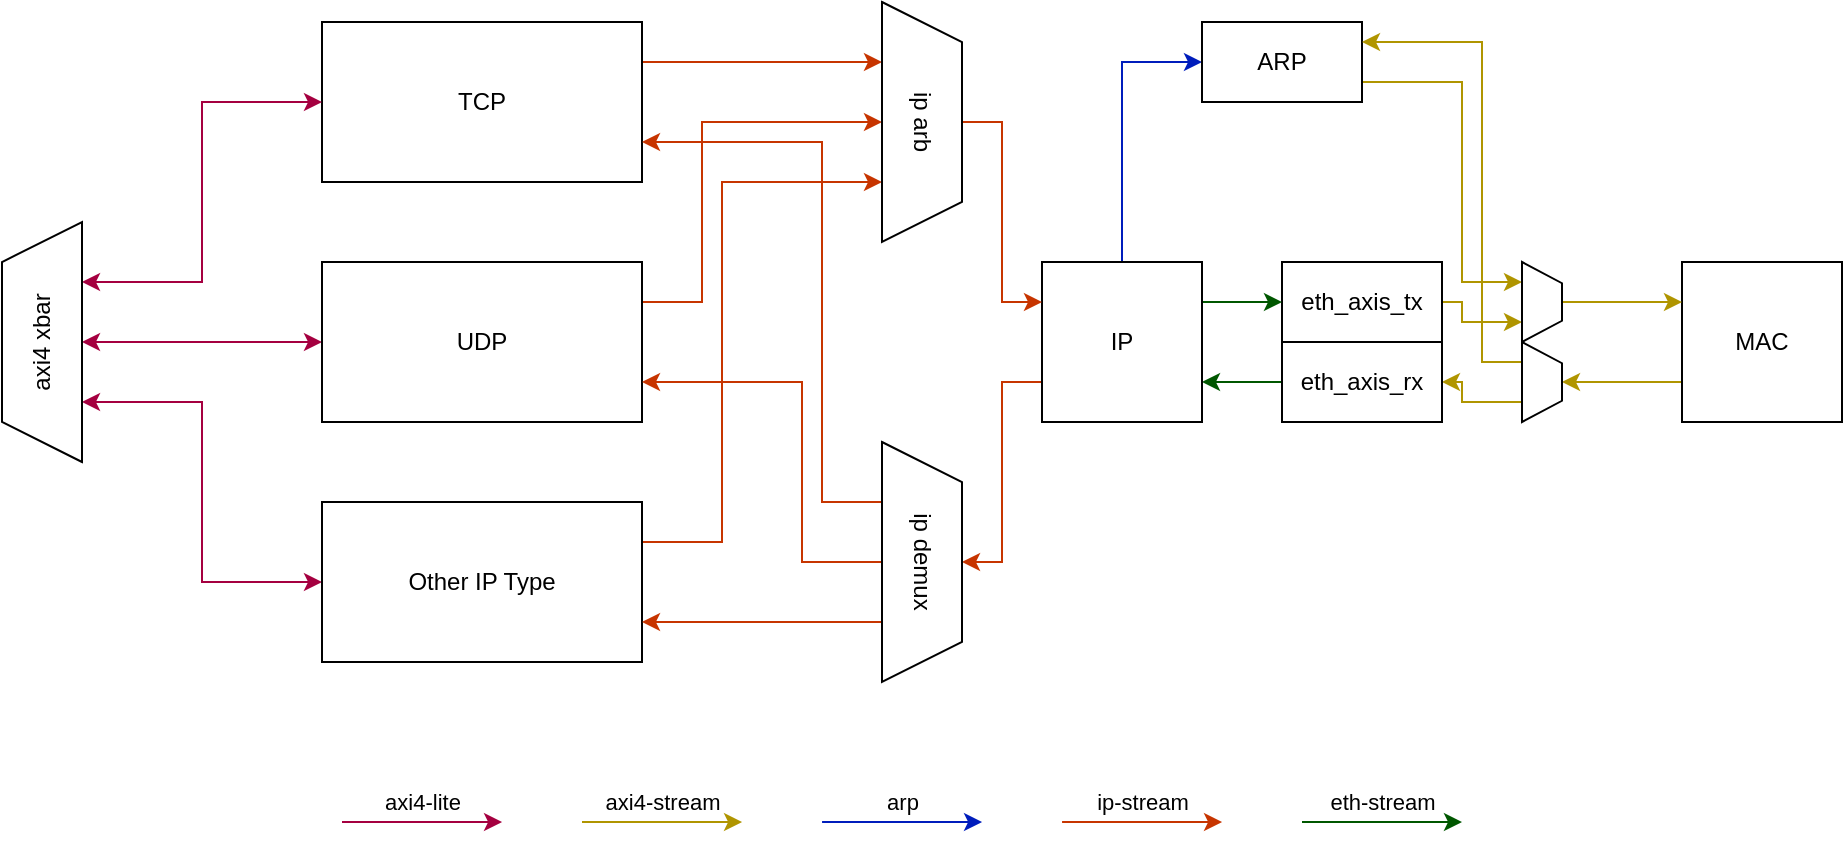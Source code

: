 <mxfile version="21.2.8" type="device">
  <diagram name="Page-1" id="6PukHK6WJVPqU_tSf8UC">
    <mxGraphModel dx="415" dy="285" grid="1" gridSize="10" guides="1" tooltips="1" connect="1" arrows="1" fold="1" page="1" pageScale="1" pageWidth="850" pageHeight="1100" math="0" shadow="0">
      <root>
        <mxCell id="0" />
        <mxCell id="1" parent="0" />
        <mxCell id="xWUiTusR7ZZWym1XTSiP-26" style="edgeStyle=orthogonalEdgeStyle;rounded=0;orthogonalLoop=1;jettySize=auto;html=1;exitX=1;exitY=0.25;exitDx=0;exitDy=0;entryX=0.25;entryY=1;entryDx=0;entryDy=0;fillColor=#fa6800;strokeColor=#C73500;" edge="1" parent="1" source="xWUiTusR7ZZWym1XTSiP-2" target="xWUiTusR7ZZWym1XTSiP-20">
          <mxGeometry relative="1" as="geometry" />
        </mxCell>
        <mxCell id="xWUiTusR7ZZWym1XTSiP-2" value="TCP" style="rounded=0;whiteSpace=wrap;html=1;" vertex="1" parent="1">
          <mxGeometry x="550" y="360" width="160" height="80" as="geometry" />
        </mxCell>
        <mxCell id="xWUiTusR7ZZWym1XTSiP-6" style="edgeStyle=orthogonalEdgeStyle;rounded=0;orthogonalLoop=1;jettySize=auto;html=1;entryX=0;entryY=0.5;entryDx=0;entryDy=0;fillColor=#d80073;strokeColor=#A50040;startArrow=classic;startFill=1;" edge="1" parent="1" source="xWUiTusR7ZZWym1XTSiP-3" target="xWUiTusR7ZZWym1XTSiP-4">
          <mxGeometry relative="1" as="geometry" />
        </mxCell>
        <mxCell id="xWUiTusR7ZZWym1XTSiP-7" style="edgeStyle=orthogonalEdgeStyle;rounded=0;orthogonalLoop=1;jettySize=auto;html=1;exitX=0.75;exitY=1;exitDx=0;exitDy=0;entryX=0;entryY=0.5;entryDx=0;entryDy=0;fillColor=#d80073;strokeColor=#A50040;startArrow=classic;startFill=1;" edge="1" parent="1" source="xWUiTusR7ZZWym1XTSiP-3" target="xWUiTusR7ZZWym1XTSiP-2">
          <mxGeometry relative="1" as="geometry" />
        </mxCell>
        <mxCell id="xWUiTusR7ZZWym1XTSiP-9" style="edgeStyle=orthogonalEdgeStyle;rounded=0;orthogonalLoop=1;jettySize=auto;html=1;exitX=0.25;exitY=1;exitDx=0;exitDy=0;entryX=0;entryY=0.5;entryDx=0;entryDy=0;fillColor=#d80073;strokeColor=#A50040;startArrow=classic;startFill=1;" edge="1" parent="1" source="xWUiTusR7ZZWym1XTSiP-3" target="xWUiTusR7ZZWym1XTSiP-5">
          <mxGeometry relative="1" as="geometry" />
        </mxCell>
        <mxCell id="xWUiTusR7ZZWym1XTSiP-3" value="axi4 xbar" style="shape=trapezoid;perimeter=trapezoidPerimeter;whiteSpace=wrap;html=1;fixedSize=1;rotation=-90;" vertex="1" parent="1">
          <mxGeometry x="350" y="500" width="120" height="40" as="geometry" />
        </mxCell>
        <mxCell id="xWUiTusR7ZZWym1XTSiP-32" style="edgeStyle=orthogonalEdgeStyle;rounded=0;orthogonalLoop=1;jettySize=auto;html=1;exitX=1;exitY=0.25;exitDx=0;exitDy=0;entryX=0.5;entryY=1;entryDx=0;entryDy=0;fillColor=#fa6800;strokeColor=#C73500;" edge="1" parent="1" source="xWUiTusR7ZZWym1XTSiP-4" target="xWUiTusR7ZZWym1XTSiP-20">
          <mxGeometry relative="1" as="geometry">
            <Array as="points">
              <mxPoint x="740" y="500" />
              <mxPoint x="740" y="410" />
            </Array>
          </mxGeometry>
        </mxCell>
        <mxCell id="xWUiTusR7ZZWym1XTSiP-4" value="UDP" style="rounded=0;whiteSpace=wrap;html=1;" vertex="1" parent="1">
          <mxGeometry x="550" y="480" width="160" height="80" as="geometry" />
        </mxCell>
        <mxCell id="xWUiTusR7ZZWym1XTSiP-33" style="edgeStyle=orthogonalEdgeStyle;rounded=0;orthogonalLoop=1;jettySize=auto;html=1;exitX=1;exitY=0.25;exitDx=0;exitDy=0;entryX=0.75;entryY=1;entryDx=0;entryDy=0;fillColor=#fa6800;strokeColor=#C73500;" edge="1" parent="1" source="xWUiTusR7ZZWym1XTSiP-5" target="xWUiTusR7ZZWym1XTSiP-20">
          <mxGeometry relative="1" as="geometry">
            <Array as="points">
              <mxPoint x="750" y="620" />
              <mxPoint x="750" y="440" />
            </Array>
          </mxGeometry>
        </mxCell>
        <mxCell id="xWUiTusR7ZZWym1XTSiP-5" value="Other IP Type" style="rounded=0;whiteSpace=wrap;html=1;" vertex="1" parent="1">
          <mxGeometry x="550" y="600" width="160" height="80" as="geometry" />
        </mxCell>
        <mxCell id="xWUiTusR7ZZWym1XTSiP-14" style="edgeStyle=orthogonalEdgeStyle;rounded=0;orthogonalLoop=1;jettySize=auto;html=1;exitX=0.75;exitY=1;exitDx=0;exitDy=0;entryX=1;entryY=0.5;entryDx=0;entryDy=0;fillColor=#e3c800;strokeColor=#B09500;" edge="1" parent="1" source="xWUiTusR7ZZWym1XTSiP-38" target="xWUiTusR7ZZWym1XTSiP-12">
          <mxGeometry relative="1" as="geometry">
            <Array as="points">
              <mxPoint x="1120" y="550" />
              <mxPoint x="1120" y="540" />
            </Array>
          </mxGeometry>
        </mxCell>
        <mxCell id="xWUiTusR7ZZWym1XTSiP-39" style="edgeStyle=orthogonalEdgeStyle;rounded=0;orthogonalLoop=1;jettySize=auto;html=1;exitX=0;exitY=0.75;exitDx=0;exitDy=0;entryX=0.5;entryY=0;entryDx=0;entryDy=0;fillColor=#e3c800;strokeColor=#B09500;" edge="1" parent="1" source="xWUiTusR7ZZWym1XTSiP-10" target="xWUiTusR7ZZWym1XTSiP-38">
          <mxGeometry relative="1" as="geometry" />
        </mxCell>
        <mxCell id="xWUiTusR7ZZWym1XTSiP-10" value="MAC" style="whiteSpace=wrap;html=1;aspect=fixed;" vertex="1" parent="1">
          <mxGeometry x="1230" y="480" width="80" height="80" as="geometry" />
        </mxCell>
        <mxCell id="xWUiTusR7ZZWym1XTSiP-13" style="edgeStyle=orthogonalEdgeStyle;rounded=0;orthogonalLoop=1;jettySize=auto;html=1;entryX=0;entryY=0.25;entryDx=0;entryDy=0;fillColor=#e3c800;strokeColor=#B09500;exitX=0.5;exitY=0;exitDx=0;exitDy=0;" edge="1" parent="1" source="xWUiTusR7ZZWym1XTSiP-37" target="xWUiTusR7ZZWym1XTSiP-10">
          <mxGeometry relative="1" as="geometry" />
        </mxCell>
        <mxCell id="xWUiTusR7ZZWym1XTSiP-40" style="edgeStyle=orthogonalEdgeStyle;rounded=0;orthogonalLoop=1;jettySize=auto;html=1;entryX=0.75;entryY=1;entryDx=0;entryDy=0;fillColor=#e3c800;strokeColor=#B09500;" edge="1" parent="1" source="xWUiTusR7ZZWym1XTSiP-11" target="xWUiTusR7ZZWym1XTSiP-37">
          <mxGeometry relative="1" as="geometry">
            <Array as="points">
              <mxPoint x="1120" y="500" />
              <mxPoint x="1120" y="510" />
            </Array>
          </mxGeometry>
        </mxCell>
        <mxCell id="xWUiTusR7ZZWym1XTSiP-11" value="eth_axis_tx" style="rounded=0;whiteSpace=wrap;html=1;" vertex="1" parent="1">
          <mxGeometry x="1030" y="480" width="80" height="40" as="geometry" />
        </mxCell>
        <mxCell id="xWUiTusR7ZZWym1XTSiP-19" style="edgeStyle=orthogonalEdgeStyle;rounded=0;orthogonalLoop=1;jettySize=auto;html=1;entryX=1;entryY=0.75;entryDx=0;entryDy=0;fillColor=#008a00;strokeColor=#005700;" edge="1" parent="1" source="xWUiTusR7ZZWym1XTSiP-12" target="xWUiTusR7ZZWym1XTSiP-15">
          <mxGeometry relative="1" as="geometry" />
        </mxCell>
        <mxCell id="xWUiTusR7ZZWym1XTSiP-12" value="eth_axis_rx" style="rounded=0;whiteSpace=wrap;html=1;" vertex="1" parent="1">
          <mxGeometry x="1030" y="520" width="80" height="40" as="geometry" />
        </mxCell>
        <mxCell id="xWUiTusR7ZZWym1XTSiP-16" style="edgeStyle=orthogonalEdgeStyle;rounded=0;orthogonalLoop=1;jettySize=auto;html=1;exitX=1;exitY=0.25;exitDx=0;exitDy=0;entryX=0;entryY=0.5;entryDx=0;entryDy=0;fillColor=#008a00;strokeColor=#005700;" edge="1" parent="1" source="xWUiTusR7ZZWym1XTSiP-15" target="xWUiTusR7ZZWym1XTSiP-11">
          <mxGeometry relative="1" as="geometry" />
        </mxCell>
        <mxCell id="xWUiTusR7ZZWym1XTSiP-24" style="edgeStyle=orthogonalEdgeStyle;rounded=0;orthogonalLoop=1;jettySize=auto;html=1;exitX=0;exitY=0.75;exitDx=0;exitDy=0;entryX=0.5;entryY=0;entryDx=0;entryDy=0;fillColor=#fa6800;strokeColor=#C73500;" edge="1" parent="1" source="xWUiTusR7ZZWym1XTSiP-15" target="xWUiTusR7ZZWym1XTSiP-21">
          <mxGeometry relative="1" as="geometry" />
        </mxCell>
        <mxCell id="xWUiTusR7ZZWym1XTSiP-35" style="edgeStyle=orthogonalEdgeStyle;rounded=0;orthogonalLoop=1;jettySize=auto;html=1;entryX=0;entryY=0.5;entryDx=0;entryDy=0;fillColor=#0050ef;strokeColor=#001DBC;" edge="1" parent="1" source="xWUiTusR7ZZWym1XTSiP-15" target="xWUiTusR7ZZWym1XTSiP-34">
          <mxGeometry relative="1" as="geometry" />
        </mxCell>
        <mxCell id="xWUiTusR7ZZWym1XTSiP-15" value="IP" style="rounded=0;whiteSpace=wrap;html=1;" vertex="1" parent="1">
          <mxGeometry x="910" y="480" width="80" height="80" as="geometry" />
        </mxCell>
        <mxCell id="xWUiTusR7ZZWym1XTSiP-23" style="edgeStyle=orthogonalEdgeStyle;rounded=0;orthogonalLoop=1;jettySize=auto;html=1;entryX=0;entryY=0.25;entryDx=0;entryDy=0;fillColor=#fa6800;strokeColor=#C73500;" edge="1" parent="1" source="xWUiTusR7ZZWym1XTSiP-20" target="xWUiTusR7ZZWym1XTSiP-15">
          <mxGeometry relative="1" as="geometry" />
        </mxCell>
        <mxCell id="xWUiTusR7ZZWym1XTSiP-20" value="ip arb" style="shape=trapezoid;perimeter=trapezoidPerimeter;whiteSpace=wrap;html=1;fixedSize=1;rotation=90;" vertex="1" parent="1">
          <mxGeometry x="790" y="390" width="120" height="40" as="geometry" />
        </mxCell>
        <mxCell id="xWUiTusR7ZZWym1XTSiP-27" style="edgeStyle=orthogonalEdgeStyle;rounded=0;orthogonalLoop=1;jettySize=auto;html=1;exitX=0.75;exitY=1;exitDx=0;exitDy=0;entryX=1;entryY=0.75;entryDx=0;entryDy=0;fillColor=#fa6800;strokeColor=#C73500;" edge="1" parent="1" source="xWUiTusR7ZZWym1XTSiP-21" target="xWUiTusR7ZZWym1XTSiP-5">
          <mxGeometry relative="1" as="geometry" />
        </mxCell>
        <mxCell id="xWUiTusR7ZZWym1XTSiP-28" style="edgeStyle=orthogonalEdgeStyle;rounded=0;orthogonalLoop=1;jettySize=auto;html=1;exitX=0.25;exitY=1;exitDx=0;exitDy=0;entryX=1;entryY=0.75;entryDx=0;entryDy=0;fillColor=#fa6800;strokeColor=#C73500;" edge="1" parent="1" source="xWUiTusR7ZZWym1XTSiP-21" target="xWUiTusR7ZZWym1XTSiP-2">
          <mxGeometry relative="1" as="geometry">
            <Array as="points">
              <mxPoint x="800" y="600" />
              <mxPoint x="800" y="420" />
            </Array>
          </mxGeometry>
        </mxCell>
        <mxCell id="xWUiTusR7ZZWym1XTSiP-31" style="edgeStyle=orthogonalEdgeStyle;rounded=0;orthogonalLoop=1;jettySize=auto;html=1;entryX=1;entryY=0.75;entryDx=0;entryDy=0;exitX=0.5;exitY=1;exitDx=0;exitDy=0;fillColor=#fa6800;strokeColor=#C73500;" edge="1" parent="1" source="xWUiTusR7ZZWym1XTSiP-21" target="xWUiTusR7ZZWym1XTSiP-4">
          <mxGeometry relative="1" as="geometry">
            <Array as="points">
              <mxPoint x="790" y="630" />
              <mxPoint x="790" y="540" />
            </Array>
          </mxGeometry>
        </mxCell>
        <mxCell id="xWUiTusR7ZZWym1XTSiP-21" value="ip demux" style="shape=trapezoid;perimeter=trapezoidPerimeter;whiteSpace=wrap;html=1;fixedSize=1;rotation=90;" vertex="1" parent="1">
          <mxGeometry x="790" y="610" width="120" height="40" as="geometry" />
        </mxCell>
        <mxCell id="xWUiTusR7ZZWym1XTSiP-41" style="edgeStyle=orthogonalEdgeStyle;rounded=0;orthogonalLoop=1;jettySize=auto;html=1;exitX=1;exitY=0.75;exitDx=0;exitDy=0;entryX=0.25;entryY=1;entryDx=0;entryDy=0;fillColor=#e3c800;strokeColor=#B09500;" edge="1" parent="1" source="xWUiTusR7ZZWym1XTSiP-34" target="xWUiTusR7ZZWym1XTSiP-37">
          <mxGeometry relative="1" as="geometry">
            <Array as="points">
              <mxPoint x="1120" y="390" />
              <mxPoint x="1120" y="490" />
            </Array>
          </mxGeometry>
        </mxCell>
        <mxCell id="xWUiTusR7ZZWym1XTSiP-34" value="ARP" style="rounded=0;whiteSpace=wrap;html=1;" vertex="1" parent="1">
          <mxGeometry x="990" y="360" width="80" height="40" as="geometry" />
        </mxCell>
        <mxCell id="xWUiTusR7ZZWym1XTSiP-37" value="" style="shape=trapezoid;perimeter=trapezoidPerimeter;whiteSpace=wrap;html=1;fixedSize=1;rotation=90;size=10.62;" vertex="1" parent="1">
          <mxGeometry x="1140" y="490" width="40" height="20" as="geometry" />
        </mxCell>
        <mxCell id="xWUiTusR7ZZWym1XTSiP-42" style="edgeStyle=orthogonalEdgeStyle;rounded=0;orthogonalLoop=1;jettySize=auto;html=1;exitX=0.25;exitY=1;exitDx=0;exitDy=0;entryX=1;entryY=0.25;entryDx=0;entryDy=0;fillColor=#e3c800;strokeColor=#B09500;" edge="1" parent="1" source="xWUiTusR7ZZWym1XTSiP-38" target="xWUiTusR7ZZWym1XTSiP-34">
          <mxGeometry relative="1" as="geometry">
            <Array as="points">
              <mxPoint x="1130" y="530" />
              <mxPoint x="1130" y="370" />
            </Array>
          </mxGeometry>
        </mxCell>
        <mxCell id="xWUiTusR7ZZWym1XTSiP-38" value="" style="shape=trapezoid;perimeter=trapezoidPerimeter;whiteSpace=wrap;html=1;fixedSize=1;rotation=90;size=10.62;" vertex="1" parent="1">
          <mxGeometry x="1140" y="530" width="40" height="20" as="geometry" />
        </mxCell>
        <mxCell id="xWUiTusR7ZZWym1XTSiP-43" value="" style="endArrow=classic;html=1;rounded=0;fillColor=#d80073;strokeColor=#A50040;" edge="1" parent="1">
          <mxGeometry width="50" height="50" relative="1" as="geometry">
            <mxPoint x="560" y="760" as="sourcePoint" />
            <mxPoint x="640.03" y="760" as="targetPoint" />
          </mxGeometry>
        </mxCell>
        <mxCell id="xWUiTusR7ZZWym1XTSiP-44" value="axi4-lite" style="edgeLabel;html=1;align=center;verticalAlign=middle;resizable=0;points=[];" vertex="1" connectable="0" parent="xWUiTusR7ZZWym1XTSiP-43">
          <mxGeometry x="0.204" y="2" relative="1" as="geometry">
            <mxPoint x="-8" y="-8" as="offset" />
          </mxGeometry>
        </mxCell>
        <mxCell id="xWUiTusR7ZZWym1XTSiP-45" value="" style="endArrow=classic;html=1;rounded=0;fillColor=#e3c800;strokeColor=#B09500;" edge="1" parent="1">
          <mxGeometry width="50" height="50" relative="1" as="geometry">
            <mxPoint x="680" y="760" as="sourcePoint" />
            <mxPoint x="760.03" y="760" as="targetPoint" />
          </mxGeometry>
        </mxCell>
        <mxCell id="xWUiTusR7ZZWym1XTSiP-46" value="axi4-stream" style="edgeLabel;html=1;align=center;verticalAlign=middle;resizable=0;points=[];" vertex="1" connectable="0" parent="xWUiTusR7ZZWym1XTSiP-45">
          <mxGeometry x="0.204" y="2" relative="1" as="geometry">
            <mxPoint x="-8" y="-8" as="offset" />
          </mxGeometry>
        </mxCell>
        <mxCell id="xWUiTusR7ZZWym1XTSiP-47" value="" style="endArrow=classic;html=1;rounded=0;fillColor=#0050ef;strokeColor=#001DBC;" edge="1" parent="1">
          <mxGeometry width="50" height="50" relative="1" as="geometry">
            <mxPoint x="800.03" y="760" as="sourcePoint" />
            <mxPoint x="880.03" y="760" as="targetPoint" />
          </mxGeometry>
        </mxCell>
        <mxCell id="xWUiTusR7ZZWym1XTSiP-48" value="arp" style="edgeLabel;html=1;align=center;verticalAlign=middle;resizable=0;points=[];" vertex="1" connectable="0" parent="xWUiTusR7ZZWym1XTSiP-47">
          <mxGeometry x="0.204" y="2" relative="1" as="geometry">
            <mxPoint x="-8" y="-8" as="offset" />
          </mxGeometry>
        </mxCell>
        <mxCell id="xWUiTusR7ZZWym1XTSiP-49" value="" style="endArrow=classic;html=1;rounded=0;fillColor=#fa6800;strokeColor=#C73500;" edge="1" parent="1">
          <mxGeometry width="50" height="50" relative="1" as="geometry">
            <mxPoint x="920.03" y="760" as="sourcePoint" />
            <mxPoint x="1000.03" y="760" as="targetPoint" />
          </mxGeometry>
        </mxCell>
        <mxCell id="xWUiTusR7ZZWym1XTSiP-50" value="ip-stream" style="edgeLabel;html=1;align=center;verticalAlign=middle;resizable=0;points=[];" vertex="1" connectable="0" parent="xWUiTusR7ZZWym1XTSiP-49">
          <mxGeometry x="0.204" y="2" relative="1" as="geometry">
            <mxPoint x="-8" y="-8" as="offset" />
          </mxGeometry>
        </mxCell>
        <mxCell id="xWUiTusR7ZZWym1XTSiP-51" value="" style="endArrow=classic;html=1;rounded=0;fillColor=#008a00;strokeColor=#005700;" edge="1" parent="1">
          <mxGeometry width="50" height="50" relative="1" as="geometry">
            <mxPoint x="1040" y="760" as="sourcePoint" />
            <mxPoint x="1120" y="760" as="targetPoint" />
          </mxGeometry>
        </mxCell>
        <mxCell id="xWUiTusR7ZZWym1XTSiP-52" value="eth-stream" style="edgeLabel;html=1;align=center;verticalAlign=middle;resizable=0;points=[];" vertex="1" connectable="0" parent="xWUiTusR7ZZWym1XTSiP-51">
          <mxGeometry x="0.204" y="2" relative="1" as="geometry">
            <mxPoint x="-8" y="-8" as="offset" />
          </mxGeometry>
        </mxCell>
      </root>
    </mxGraphModel>
  </diagram>
</mxfile>
